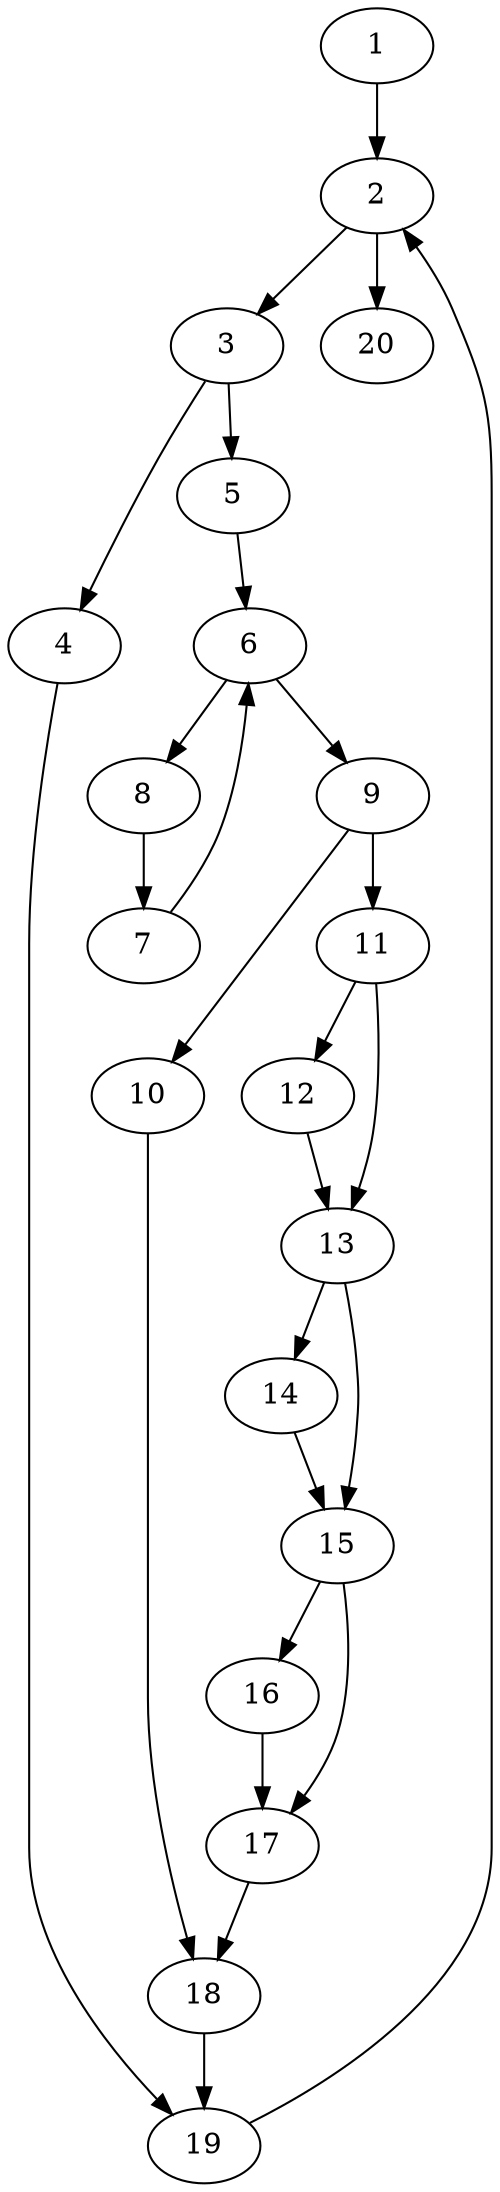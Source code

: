 Digraph G {
	1 -> 2;
	2 -> 3;
	2 -> 20;
	3 -> 4;
	3 -> 5;
	4 -> 19;
	5 -> 6;
	6 -> 8;
	6 -> 9;
	7 -> 6;
	8 -> 7;
	9 -> 10;
	9 -> 11;
	10 -> 18;
	11 -> 12;
	11 -> 13;
	12 -> 13;
	13 -> 14;
	13 -> 15;
	14 -> 15;
	15 -> 16;
	15 -> 17;
	16 -> 17;
	17 -> 18;
	18 -> 19;
	19 -> 2;
} 